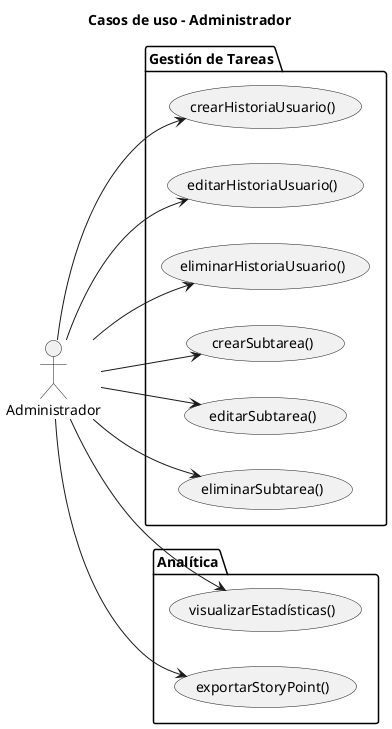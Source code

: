 @startuml
title Casos de uso – Administrador

left to right direction

actor "Administrador" as Admin



  package "Gestión de Tareas" {
    usecase "crearHistoriaUsuario()"
    usecase "editarHistoriaUsuario()"
    usecase "eliminarHistoriaUsuario()"

    usecase "crearSubtarea()"
    usecase "editarSubtarea()"
    usecase "eliminarSubtarea()"
  }

  package "Analítica" {
    usecase "visualizarEstadísticas()"
    usecase "exportarStoryPoint()"
  }


Admin --> "crearHistoriaUsuario()"
Admin --> "editarHistoriaUsuario()"
Admin --> "eliminarHistoriaUsuario()"

Admin --> "crearSubtarea()"
Admin --> "editarSubtarea()"
Admin --> "eliminarSubtarea()"

Admin --> "visualizarEstadísticas()"
Admin --> "exportarStoryPoint()"

@enduml
